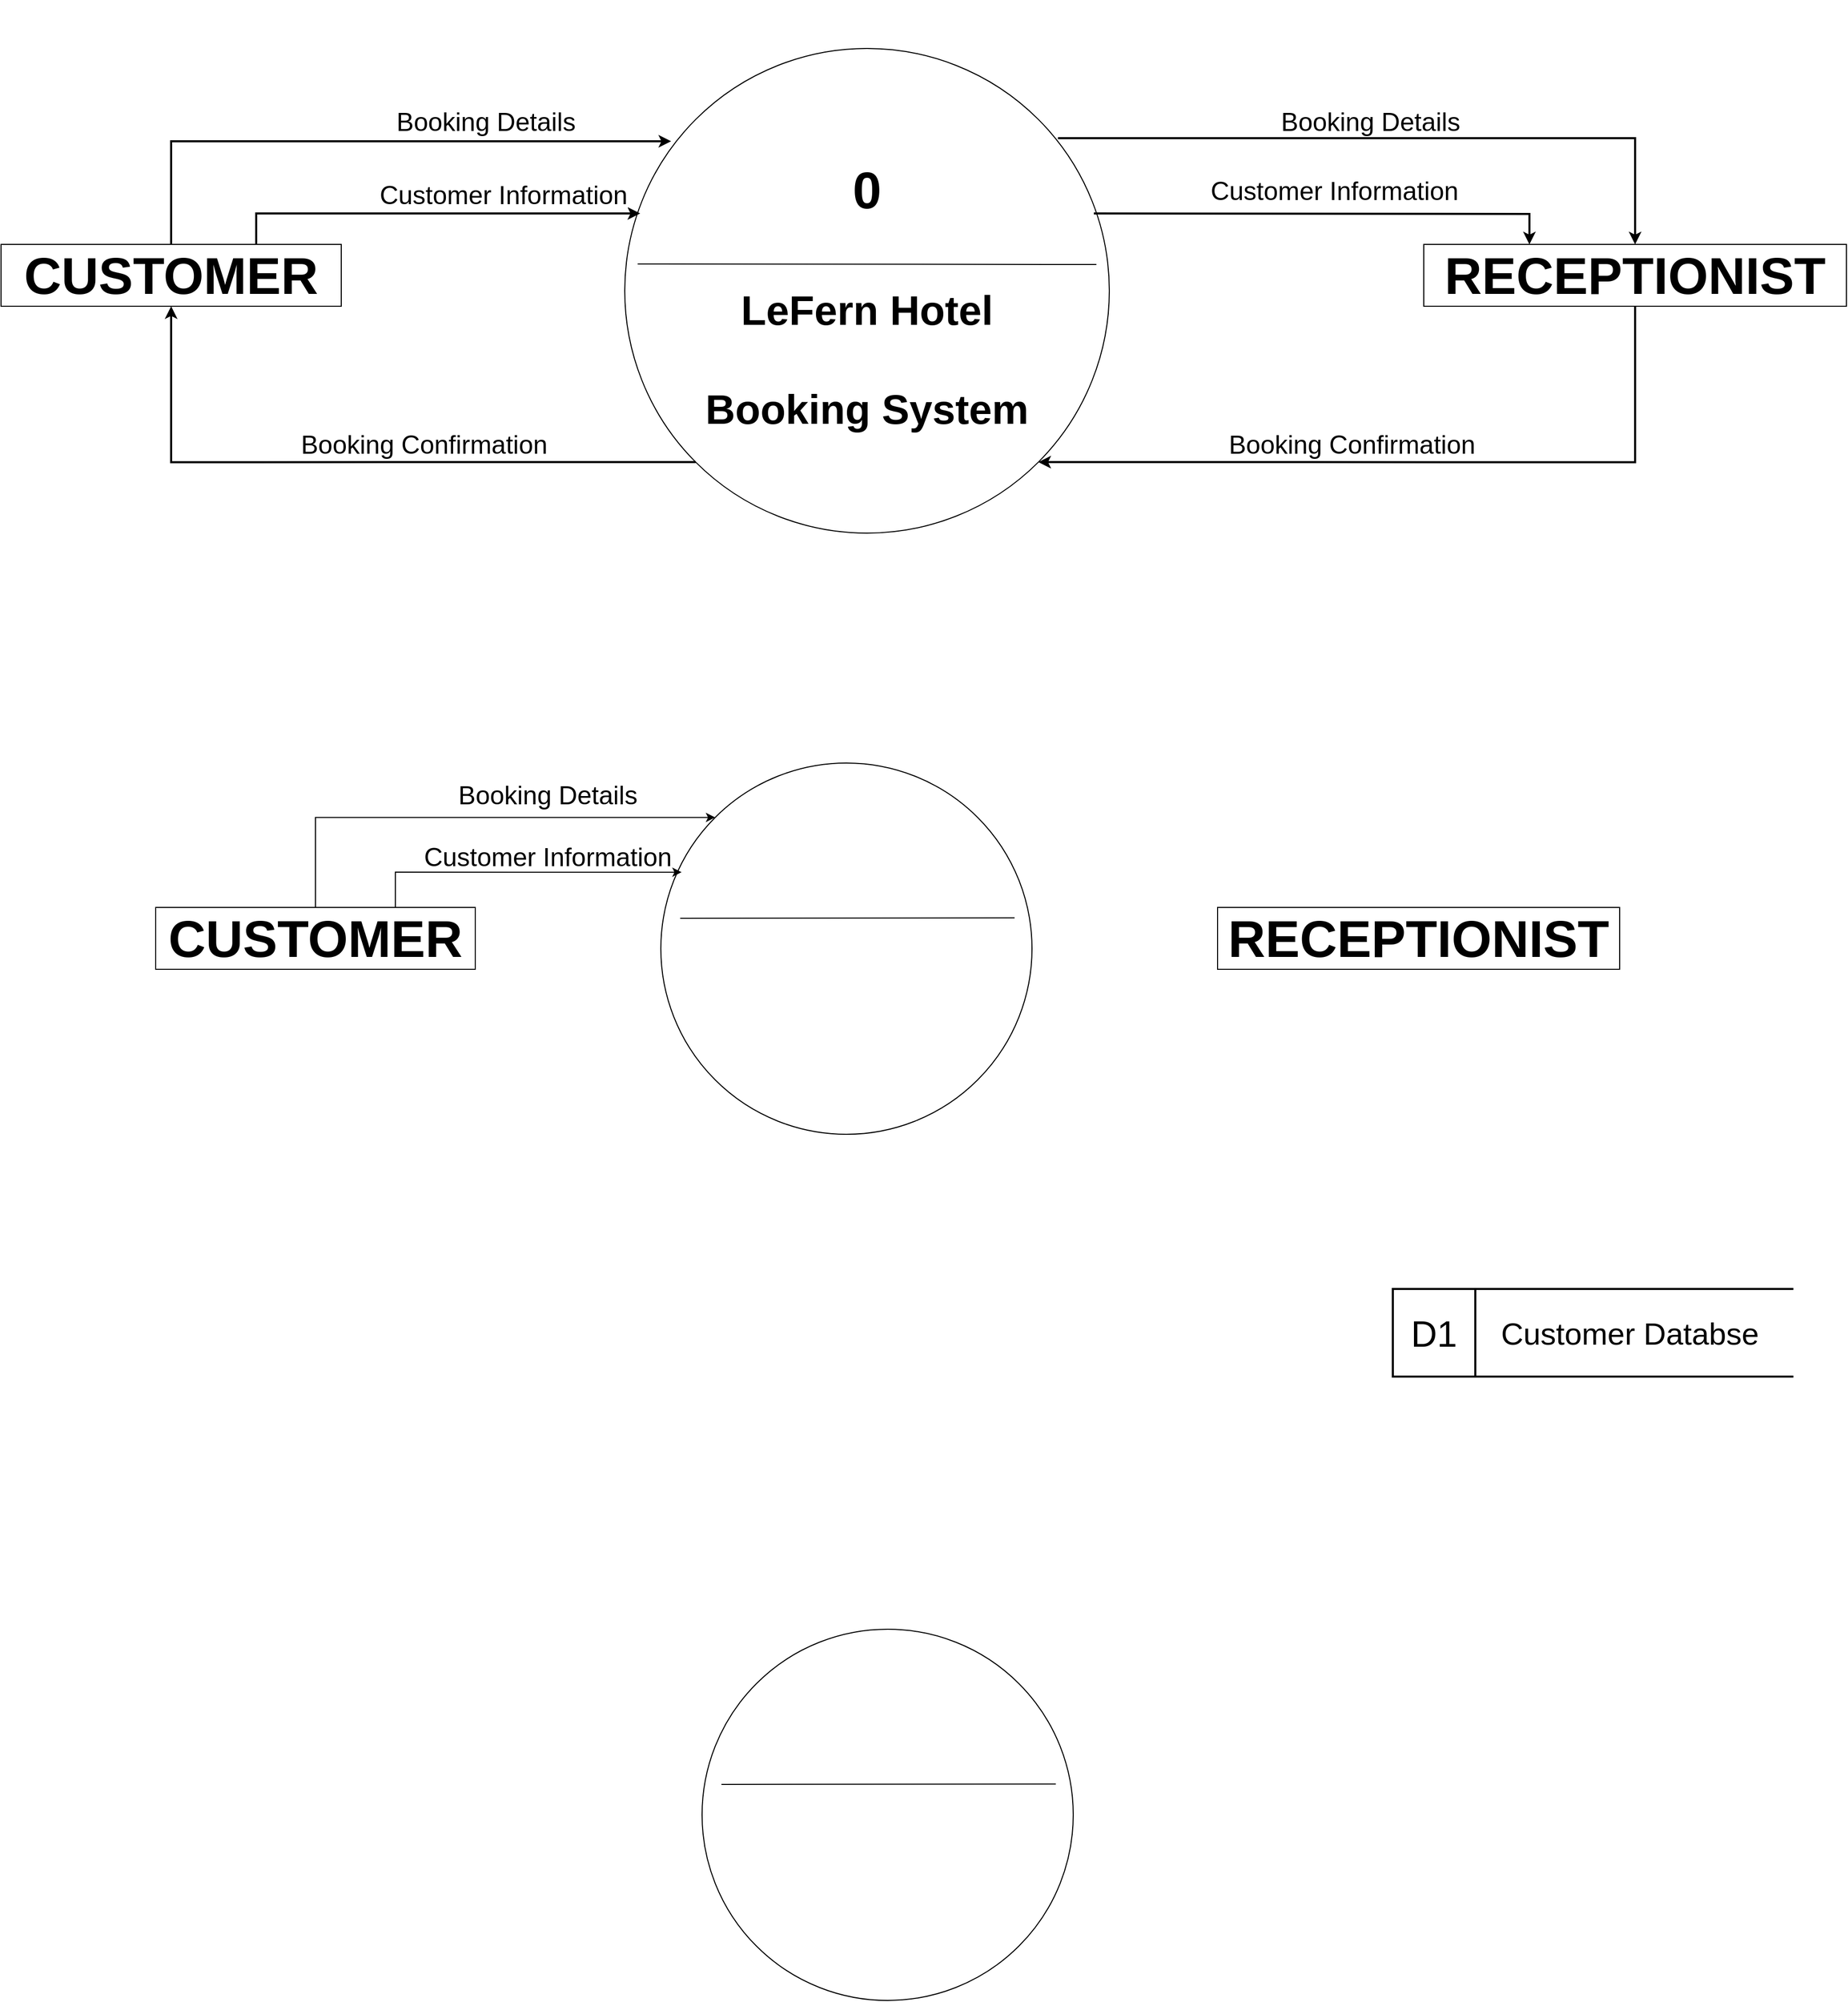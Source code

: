 <mxfile version="28.0.6">
  <diagram name="Page-1" id="VW8s6OkqG2i_AYqq_G_P">
    <mxGraphModel dx="1331" dy="833" grid="1" gridSize="10" guides="1" tooltips="1" connect="1" arrows="1" fold="1" page="1" pageScale="1" pageWidth="1400" pageHeight="850" math="0" shadow="0">
      <root>
        <mxCell id="0" />
        <mxCell id="1" parent="0" />
        <mxCell id="__-dNfwIh98uai5d9UmT-1" value="" style="group" vertex="1" connectable="0" parent="1">
          <mxGeometry x="1130" y="320" width="530" height="463.57" as="geometry" />
        </mxCell>
        <mxCell id="__-dNfwIh98uai5d9UmT-2" value="" style="group" vertex="1" connectable="0" parent="__-dNfwIh98uai5d9UmT-1">
          <mxGeometry y="-50" width="530" height="470" as="geometry" />
        </mxCell>
        <mxCell id="__-dNfwIh98uai5d9UmT-3" value="" style="group" vertex="1" connectable="0" parent="__-dNfwIh98uai5d9UmT-2">
          <mxGeometry x="-25" y="47" width="470" height="470" as="geometry" />
        </mxCell>
        <mxCell id="__-dNfwIh98uai5d9UmT-4" value="" style="ellipse;whiteSpace=wrap;html=1;aspect=fixed;" vertex="1" parent="__-dNfwIh98uai5d9UmT-3">
          <mxGeometry width="470" height="470" as="geometry" />
        </mxCell>
        <mxCell id="__-dNfwIh98uai5d9UmT-5" value="" style="endArrow=none;html=1;rounded=0;entryX=0.958;entryY=0.311;entryDx=0;entryDy=0;entryPerimeter=0;" edge="1" parent="__-dNfwIh98uai5d9UmT-3">
          <mxGeometry width="50" height="50" relative="1" as="geometry">
            <mxPoint x="12.53" y="209" as="sourcePoint" />
            <mxPoint x="457.473" y="209.498" as="targetPoint" />
          </mxGeometry>
        </mxCell>
        <mxCell id="__-dNfwIh98uai5d9UmT-6" value="&lt;font style=&quot;font-size: 50px;&quot;&gt;0&lt;/font&gt;" style="text;html=1;align=center;verticalAlign=middle;whiteSpace=wrap;rounded=0;fontStyle=1" vertex="1" parent="__-dNfwIh98uai5d9UmT-3">
          <mxGeometry x="210" y="127" width="50" height="20" as="geometry" />
        </mxCell>
        <mxCell id="__-dNfwIh98uai5d9UmT-7" value="&lt;font style=&quot;font-size: 40px;&quot;&gt;&lt;b style=&quot;&quot;&gt;LeFern Hotel&lt;br&gt;&lt;br&gt;&lt;/b&gt;&lt;/font&gt;&lt;div&gt;&lt;font style=&quot;font-size: 40px;&quot;&gt;&lt;b style=&quot;&quot;&gt;Booking System&lt;/b&gt;&lt;/font&gt;&lt;/div&gt;" style="text;html=1;align=center;verticalAlign=middle;whiteSpace=wrap;rounded=0;" vertex="1" parent="__-dNfwIh98uai5d9UmT-3">
          <mxGeometry x="41.25" y="237" width="387.5" height="127" as="geometry" />
        </mxCell>
        <mxCell id="__-dNfwIh98uai5d9UmT-8" style="edgeStyle=orthogonalEdgeStyle;rounded=0;orthogonalLoop=1;jettySize=auto;html=1;exitX=0.75;exitY=0;exitDx=0;exitDy=0;strokeWidth=2;" edge="1" parent="1" source="__-dNfwIh98uai5d9UmT-11">
          <mxGeometry relative="1" as="geometry">
            <mxPoint x="1120" y="477" as="targetPoint" />
            <Array as="points">
              <mxPoint x="748" y="477" />
            </Array>
          </mxGeometry>
        </mxCell>
        <mxCell id="__-dNfwIh98uai5d9UmT-9" value="&lt;font style=&quot;font-size: 25px;&quot;&gt;Customer Information&lt;/font&gt;" style="edgeLabel;html=1;align=center;verticalAlign=middle;resizable=0;points=[];" vertex="1" connectable="0" parent="__-dNfwIh98uai5d9UmT-8">
          <mxGeometry x="0.439" y="-4" relative="1" as="geometry">
            <mxPoint x="-20" y="-23" as="offset" />
          </mxGeometry>
        </mxCell>
        <mxCell id="__-dNfwIh98uai5d9UmT-10" style="edgeStyle=orthogonalEdgeStyle;rounded=0;orthogonalLoop=1;jettySize=auto;html=1;exitX=0.5;exitY=0;exitDx=0;exitDy=0;strokeWidth=2;" edge="1" parent="1" source="__-dNfwIh98uai5d9UmT-11">
          <mxGeometry relative="1" as="geometry">
            <mxPoint x="1150" y="407" as="targetPoint" />
            <Array as="points">
              <mxPoint x="665" y="407" />
            </Array>
          </mxGeometry>
        </mxCell>
        <mxCell id="__-dNfwIh98uai5d9UmT-11" value="&lt;b&gt;&lt;font style=&quot;font-size: 50px;&quot;&gt;CUSTOMER&lt;/font&gt;&lt;/b&gt;" style="rounded=0;whiteSpace=wrap;html=1;" vertex="1" parent="1">
          <mxGeometry x="500" y="507" width="330" height="60" as="geometry" />
        </mxCell>
        <mxCell id="__-dNfwIh98uai5d9UmT-12" style="edgeStyle=orthogonalEdgeStyle;rounded=0;orthogonalLoop=1;jettySize=auto;html=1;exitX=0.5;exitY=1;exitDx=0;exitDy=0;entryX=1;entryY=1;entryDx=0;entryDy=0;strokeWidth=2;" edge="1" parent="1" source="__-dNfwIh98uai5d9UmT-13" target="__-dNfwIh98uai5d9UmT-4">
          <mxGeometry relative="1" as="geometry" />
        </mxCell>
        <mxCell id="__-dNfwIh98uai5d9UmT-13" value="&lt;b&gt;&lt;font style=&quot;font-size: 50px;&quot;&gt;RECEPTIONIST&lt;/font&gt;&lt;/b&gt;" style="rounded=0;whiteSpace=wrap;html=1;" vertex="1" parent="1">
          <mxGeometry x="1880" y="507" width="410" height="60" as="geometry" />
        </mxCell>
        <mxCell id="__-dNfwIh98uai5d9UmT-14" value="&lt;font style=&quot;font-size: 25px;&quot;&gt;Booking Details&lt;/font&gt;" style="text;html=1;align=center;verticalAlign=middle;resizable=0;points=[];autosize=1;strokeColor=none;fillColor=none;" vertex="1" parent="1">
          <mxGeometry x="870" y="367" width="200" height="40" as="geometry" />
        </mxCell>
        <mxCell id="__-dNfwIh98uai5d9UmT-15" style="edgeStyle=orthogonalEdgeStyle;rounded=0;orthogonalLoop=1;jettySize=auto;html=1;exitX=0.894;exitY=0.185;exitDx=0;exitDy=0;entryX=0.5;entryY=0;entryDx=0;entryDy=0;exitPerimeter=0;strokeWidth=2;" edge="1" parent="1" source="__-dNfwIh98uai5d9UmT-4" target="__-dNfwIh98uai5d9UmT-13">
          <mxGeometry relative="1" as="geometry">
            <Array as="points">
              <mxPoint x="2085" y="404" />
            </Array>
          </mxGeometry>
        </mxCell>
        <mxCell id="__-dNfwIh98uai5d9UmT-16" value="&lt;font style=&quot;font-size: 25px;&quot;&gt;Booking Details&lt;/font&gt;" style="edgeLabel;html=1;align=center;verticalAlign=middle;resizable=0;points=[];" vertex="1" connectable="0" parent="__-dNfwIh98uai5d9UmT-15">
          <mxGeometry x="-0.363" y="5" relative="1" as="geometry">
            <mxPoint x="92" y="-12" as="offset" />
          </mxGeometry>
        </mxCell>
        <mxCell id="__-dNfwIh98uai5d9UmT-17" style="edgeStyle=orthogonalEdgeStyle;rounded=0;orthogonalLoop=1;jettySize=auto;html=1;entryX=0.25;entryY=0;entryDx=0;entryDy=0;strokeWidth=2;" edge="1" parent="1" target="__-dNfwIh98uai5d9UmT-13">
          <mxGeometry relative="1" as="geometry">
            <mxPoint x="1560" y="477" as="sourcePoint" />
          </mxGeometry>
        </mxCell>
        <mxCell id="__-dNfwIh98uai5d9UmT-18" value="&lt;font style=&quot;font-size: 25px;&quot;&gt;Customer Information&lt;/font&gt;" style="edgeLabel;html=1;align=center;verticalAlign=middle;resizable=0;points=[];" vertex="1" connectable="0" parent="__-dNfwIh98uai5d9UmT-17">
          <mxGeometry x="-0.183" y="3" relative="1" as="geometry">
            <mxPoint x="48" y="-20" as="offset" />
          </mxGeometry>
        </mxCell>
        <mxCell id="__-dNfwIh98uai5d9UmT-19" value="&lt;font style=&quot;font-size: 25px;&quot;&gt;Booking Confirmation&lt;/font&gt;" style="text;html=1;align=center;verticalAlign=middle;resizable=0;points=[];autosize=1;strokeColor=none;fillColor=none;" vertex="1" parent="1">
          <mxGeometry x="1680" y="680" width="260" height="40" as="geometry" />
        </mxCell>
        <mxCell id="__-dNfwIh98uai5d9UmT-20" style="edgeStyle=orthogonalEdgeStyle;rounded=0;orthogonalLoop=1;jettySize=auto;html=1;exitX=0;exitY=1;exitDx=0;exitDy=0;entryX=0.5;entryY=1;entryDx=0;entryDy=0;strokeWidth=2;" edge="1" parent="1" source="__-dNfwIh98uai5d9UmT-4" target="__-dNfwIh98uai5d9UmT-11">
          <mxGeometry relative="1" as="geometry" />
        </mxCell>
        <mxCell id="__-dNfwIh98uai5d9UmT-21" value="&lt;font style=&quot;font-size: 25px;&quot;&gt;Booking Confirmation&lt;/font&gt;" style="text;html=1;align=center;verticalAlign=middle;resizable=0;points=[];autosize=1;strokeColor=none;fillColor=none;" vertex="1" parent="1">
          <mxGeometry x="780" y="680" width="260" height="40" as="geometry" />
        </mxCell>
        <mxCell id="__-dNfwIh98uai5d9UmT-38" style="edgeStyle=orthogonalEdgeStyle;rounded=0;orthogonalLoop=1;jettySize=auto;html=1;exitX=0.5;exitY=0;exitDx=0;exitDy=0;entryX=0;entryY=0;entryDx=0;entryDy=0;" edge="1" parent="1" source="__-dNfwIh98uai5d9UmT-23" target="__-dNfwIh98uai5d9UmT-22">
          <mxGeometry relative="1" as="geometry">
            <Array as="points">
              <mxPoint x="805" y="1063" />
            </Array>
          </mxGeometry>
        </mxCell>
        <mxCell id="__-dNfwIh98uai5d9UmT-23" value="&lt;b&gt;&lt;font style=&quot;font-size: 50px;&quot;&gt;CUSTOMER&lt;/font&gt;&lt;/b&gt;" style="rounded=0;whiteSpace=wrap;html=1;" vertex="1" parent="1">
          <mxGeometry x="650" y="1150" width="310" height="60" as="geometry" />
        </mxCell>
        <mxCell id="__-dNfwIh98uai5d9UmT-24" value="&lt;b&gt;&lt;font style=&quot;font-size: 50px;&quot;&gt;RECEPTIONIST&lt;/font&gt;&lt;/b&gt;" style="rounded=0;whiteSpace=wrap;html=1;" vertex="1" parent="1">
          <mxGeometry x="1680" y="1150" width="390" height="60" as="geometry" />
        </mxCell>
        <mxCell id="__-dNfwIh98uai5d9UmT-28" value="" style="group" vertex="1" connectable="0" parent="1">
          <mxGeometry x="1140" y="1010" width="360" height="360" as="geometry" />
        </mxCell>
        <mxCell id="__-dNfwIh98uai5d9UmT-22" value="" style="ellipse;whiteSpace=wrap;html=1;aspect=fixed;" vertex="1" parent="__-dNfwIh98uai5d9UmT-28">
          <mxGeometry width="360" height="360" as="geometry" />
        </mxCell>
        <mxCell id="__-dNfwIh98uai5d9UmT-27" value="" style="endArrow=none;html=1;rounded=0;entryX=0.917;entryY=0.417;entryDx=0;entryDy=0;entryPerimeter=0;exitX=0.016;exitY=0.418;exitDx=0;exitDy=0;exitPerimeter=0;" edge="1" parent="__-dNfwIh98uai5d9UmT-28">
          <mxGeometry width="50" height="50" relative="1" as="geometry">
            <mxPoint x="18.76" y="150.48" as="sourcePoint" />
            <mxPoint x="343.12" y="150.12" as="targetPoint" />
          </mxGeometry>
        </mxCell>
        <mxCell id="__-dNfwIh98uai5d9UmT-29" value="" style="group" vertex="1" connectable="0" parent="1">
          <mxGeometry x="1180" y="1850" width="360" height="360" as="geometry" />
        </mxCell>
        <mxCell id="__-dNfwIh98uai5d9UmT-30" value="" style="ellipse;whiteSpace=wrap;html=1;aspect=fixed;" vertex="1" parent="__-dNfwIh98uai5d9UmT-29">
          <mxGeometry width="360" height="360" as="geometry" />
        </mxCell>
        <mxCell id="__-dNfwIh98uai5d9UmT-31" value="" style="endArrow=none;html=1;rounded=0;entryX=0.917;entryY=0.417;entryDx=0;entryDy=0;entryPerimeter=0;exitX=0.016;exitY=0.418;exitDx=0;exitDy=0;exitPerimeter=0;" edge="1" parent="__-dNfwIh98uai5d9UmT-29">
          <mxGeometry width="50" height="50" relative="1" as="geometry">
            <mxPoint x="18.76" y="150.48" as="sourcePoint" />
            <mxPoint x="343.12" y="150.12" as="targetPoint" />
          </mxGeometry>
        </mxCell>
        <mxCell id="__-dNfwIh98uai5d9UmT-32" value="" style="shape=partialRectangle;whiteSpace=wrap;html=1;top=0;bottom=0;fillColor=none;rotation=90;strokeWidth=2;container=0;" vertex="1" parent="1">
          <mxGeometry x="2001.25" y="1368.75" width="85" height="387.5" as="geometry" />
        </mxCell>
        <mxCell id="__-dNfwIh98uai5d9UmT-34" value="&lt;font style=&quot;font-size: 35px;&quot;&gt;D1&lt;/font&gt;" style="shape=partialRectangle;whiteSpace=wrap;html=1;top=0;bottom=0;fillColor=none;strokeWidth=2;container=0;" vertex="1" parent="1">
          <mxGeometry x="1850" y="1520" width="80" height="85" as="geometry" />
        </mxCell>
        <mxCell id="__-dNfwIh98uai5d9UmT-36" value="&lt;font style=&quot;font-size: 30px;&quot;&gt;Customer Databse&lt;/font&gt;" style="text;html=1;align=center;verticalAlign=middle;whiteSpace=wrap;rounded=0;container=0;" vertex="1" parent="1">
          <mxGeometry x="1940" y="1547.5" width="280" height="30" as="geometry" />
        </mxCell>
        <mxCell id="__-dNfwIh98uai5d9UmT-39" value="&lt;font style=&quot;font-size: 25px;&quot;&gt;Booking Details&lt;/font&gt;" style="text;html=1;align=center;verticalAlign=middle;resizable=0;points=[];autosize=1;strokeColor=none;fillColor=none;" vertex="1" parent="1">
          <mxGeometry x="930" y="1020" width="200" height="40" as="geometry" />
        </mxCell>
        <mxCell id="__-dNfwIh98uai5d9UmT-40" style="edgeStyle=orthogonalEdgeStyle;rounded=0;orthogonalLoop=1;jettySize=auto;html=1;exitX=0.75;exitY=0;exitDx=0;exitDy=0;entryX=0.056;entryY=0.294;entryDx=0;entryDy=0;entryPerimeter=0;" edge="1" parent="1" source="__-dNfwIh98uai5d9UmT-23" target="__-dNfwIh98uai5d9UmT-22">
          <mxGeometry relative="1" as="geometry">
            <Array as="points">
              <mxPoint x="883" y="1116" />
            </Array>
          </mxGeometry>
        </mxCell>
        <mxCell id="__-dNfwIh98uai5d9UmT-41" value="&lt;font style=&quot;font-size: 25px;&quot;&gt;Customer Information&lt;/font&gt;" style="text;html=1;align=center;verticalAlign=middle;resizable=0;points=[];autosize=1;strokeColor=none;fillColor=none;" vertex="1" parent="1">
          <mxGeometry x="900" y="1080" width="260" height="40" as="geometry" />
        </mxCell>
      </root>
    </mxGraphModel>
  </diagram>
</mxfile>
